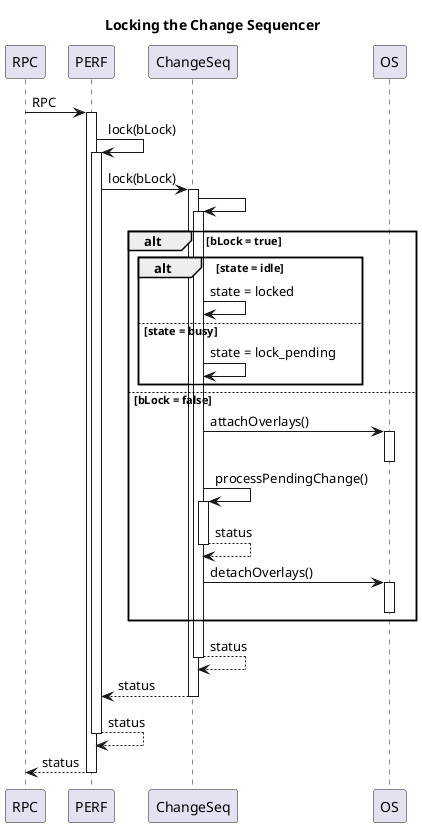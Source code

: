 @startuml
title Locking the Change Sequencer
RPC -> PERF : RPC
activate PERF
    PERF -> PERF : lock(bLock)
    activate PERF
        PERF -> ChangeSeq : lock(bLock)
        activate ChangeSeq
            ChangeSeq -> ChangeSeq
            activate ChangeSeq
                alt bLock = true
                    alt state = idle
                        ChangeSeq -> ChangeSeq : state = locked
                    else state = busy
                        ChangeSeq -> ChangeSeq : state = lock_pending
                    end
                else bLock = false
                    ChangeSeq -> OS : attachOverlays()
                    activate OS
                    deactivate OS
                    ChangeSeq -> ChangeSeq : processPendingChange()
                    activate ChangeSeq
                        return status
                    ChangeSeq -> OS : detachOverlays()
                    activate OS
                    deactivate OS
                end
                return status
            return status
        return status
    return status
@enduml
